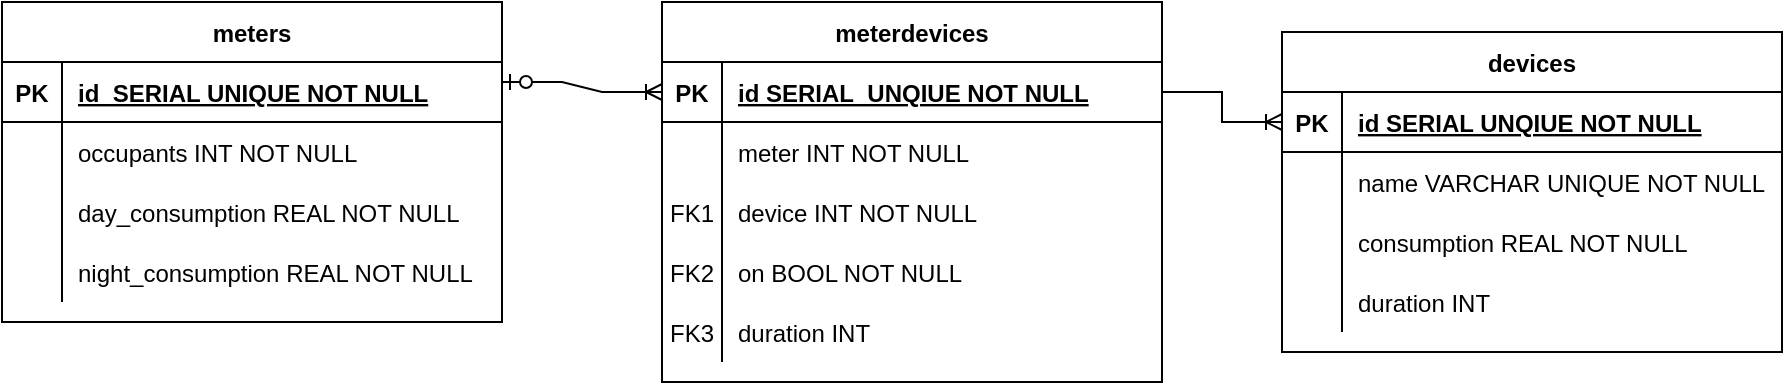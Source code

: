 <mxfile version="16.5.1" type="device"><diagram id="C5RBs43oDa-KdzZeNtuy" name="Page-1"><mxGraphModel dx="1102" dy="687" grid="1" gridSize="10" guides="1" tooltips="1" connect="1" arrows="1" fold="1" page="1" pageScale="1" pageWidth="827" pageHeight="1169" math="0" shadow="0"><root><mxCell id="WIyWlLk6GJQsqaUBKTNV-0"/><mxCell id="WIyWlLk6GJQsqaUBKTNV-1" parent="WIyWlLk6GJQsqaUBKTNV-0"/><mxCell id="Ol0mqQ1fKUnskL541NvD-24" value="meterdevices" style="shape=table;startSize=30;container=1;collapsible=1;childLayout=tableLayout;fixedRows=1;rowLines=0;fontStyle=1;align=center;resizeLast=1;" parent="WIyWlLk6GJQsqaUBKTNV-1" vertex="1"><mxGeometry x="390" y="200" width="250" height="190" as="geometry"/></mxCell><mxCell id="Ol0mqQ1fKUnskL541NvD-25" value="" style="shape=partialRectangle;collapsible=0;dropTarget=0;pointerEvents=0;fillColor=none;points=[[0,0.5],[1,0.5]];portConstraint=eastwest;top=0;left=0;right=0;bottom=1;" parent="Ol0mqQ1fKUnskL541NvD-24" vertex="1"><mxGeometry y="30" width="250" height="30" as="geometry"/></mxCell><mxCell id="Ol0mqQ1fKUnskL541NvD-26" value="PK" style="shape=partialRectangle;overflow=hidden;connectable=0;fillColor=none;top=0;left=0;bottom=0;right=0;fontStyle=1;" parent="Ol0mqQ1fKUnskL541NvD-25" vertex="1"><mxGeometry width="30" height="30" as="geometry"><mxRectangle width="30" height="30" as="alternateBounds"/></mxGeometry></mxCell><mxCell id="Ol0mqQ1fKUnskL541NvD-27" value="id SERIAL  UNQIUE NOT NULL " style="shape=partialRectangle;overflow=hidden;connectable=0;fillColor=none;top=0;left=0;bottom=0;right=0;align=left;spacingLeft=6;fontStyle=5;" parent="Ol0mqQ1fKUnskL541NvD-25" vertex="1"><mxGeometry x="30" width="220" height="30" as="geometry"><mxRectangle width="220" height="30" as="alternateBounds"/></mxGeometry></mxCell><mxCell id="i3hv25-xSeQtUNzR8G8K-0" style="shape=partialRectangle;collapsible=0;dropTarget=0;pointerEvents=0;fillColor=none;points=[[0,0.5],[1,0.5]];portConstraint=eastwest;top=0;left=0;right=0;bottom=0;" parent="Ol0mqQ1fKUnskL541NvD-24" vertex="1"><mxGeometry y="60" width="250" height="30" as="geometry"/></mxCell><mxCell id="i3hv25-xSeQtUNzR8G8K-1" style="shape=partialRectangle;overflow=hidden;connectable=0;fillColor=none;top=0;left=0;bottom=0;right=0;" parent="i3hv25-xSeQtUNzR8G8K-0" vertex="1"><mxGeometry width="30" height="30" as="geometry"><mxRectangle width="30" height="30" as="alternateBounds"/></mxGeometry></mxCell><mxCell id="i3hv25-xSeQtUNzR8G8K-2" value="meter INT NOT NULL" style="shape=partialRectangle;overflow=hidden;connectable=0;fillColor=none;top=0;left=0;bottom=0;right=0;align=left;spacingLeft=6;" parent="i3hv25-xSeQtUNzR8G8K-0" vertex="1"><mxGeometry x="30" width="220" height="30" as="geometry"><mxRectangle width="220" height="30" as="alternateBounds"/></mxGeometry></mxCell><mxCell id="Ol0mqQ1fKUnskL541NvD-88" style="shape=partialRectangle;collapsible=0;dropTarget=0;pointerEvents=0;fillColor=none;points=[[0,0.5],[1,0.5]];portConstraint=eastwest;top=0;left=0;right=0;bottom=0;" parent="Ol0mqQ1fKUnskL541NvD-24" vertex="1"><mxGeometry y="90" width="250" height="30" as="geometry"/></mxCell><mxCell id="Ol0mqQ1fKUnskL541NvD-89" value="FK1" style="shape=partialRectangle;overflow=hidden;connectable=0;fillColor=none;top=0;left=0;bottom=0;right=0;" parent="Ol0mqQ1fKUnskL541NvD-88" vertex="1"><mxGeometry width="30" height="30" as="geometry"><mxRectangle width="30" height="30" as="alternateBounds"/></mxGeometry></mxCell><mxCell id="Ol0mqQ1fKUnskL541NvD-90" value="device INT NOT NULL" style="shape=partialRectangle;overflow=hidden;connectable=0;fillColor=none;top=0;left=0;bottom=0;right=0;align=left;spacingLeft=6;" parent="Ol0mqQ1fKUnskL541NvD-88" vertex="1"><mxGeometry x="30" width="220" height="30" as="geometry"><mxRectangle width="220" height="30" as="alternateBounds"/></mxGeometry></mxCell><mxCell id="Ol0mqQ1fKUnskL541NvD-28" value="" style="shape=partialRectangle;collapsible=0;dropTarget=0;pointerEvents=0;fillColor=none;points=[[0,0.5],[1,0.5]];portConstraint=eastwest;top=0;left=0;right=0;bottom=0;" parent="Ol0mqQ1fKUnskL541NvD-24" vertex="1"><mxGeometry y="120" width="250" height="30" as="geometry"/></mxCell><mxCell id="Ol0mqQ1fKUnskL541NvD-29" value="FK2" style="shape=partialRectangle;overflow=hidden;connectable=0;fillColor=none;top=0;left=0;bottom=0;right=0;" parent="Ol0mqQ1fKUnskL541NvD-28" vertex="1"><mxGeometry width="30" height="30" as="geometry"><mxRectangle width="30" height="30" as="alternateBounds"/></mxGeometry></mxCell><mxCell id="Ol0mqQ1fKUnskL541NvD-30" value="on BOOL NOT NULL" style="shape=partialRectangle;overflow=hidden;connectable=0;fillColor=none;top=0;left=0;bottom=0;right=0;align=left;spacingLeft=6;" parent="Ol0mqQ1fKUnskL541NvD-28" vertex="1"><mxGeometry x="30" width="220" height="30" as="geometry"><mxRectangle width="220" height="30" as="alternateBounds"/></mxGeometry></mxCell><mxCell id="Ol0mqQ1fKUnskL541NvD-31" value="" style="shape=partialRectangle;collapsible=0;dropTarget=0;pointerEvents=0;fillColor=none;points=[[0,0.5],[1,0.5]];portConstraint=eastwest;top=0;left=0;right=0;bottom=0;" parent="Ol0mqQ1fKUnskL541NvD-24" vertex="1"><mxGeometry y="150" width="250" height="30" as="geometry"/></mxCell><mxCell id="Ol0mqQ1fKUnskL541NvD-32" value="FK3" style="shape=partialRectangle;overflow=hidden;connectable=0;fillColor=none;top=0;left=0;bottom=0;right=0;" parent="Ol0mqQ1fKUnskL541NvD-31" vertex="1"><mxGeometry width="30" height="30" as="geometry"><mxRectangle width="30" height="30" as="alternateBounds"/></mxGeometry></mxCell><mxCell id="Ol0mqQ1fKUnskL541NvD-33" value="duration INT" style="shape=partialRectangle;overflow=hidden;connectable=0;fillColor=none;top=0;left=0;bottom=0;right=0;align=left;spacingLeft=6;" parent="Ol0mqQ1fKUnskL541NvD-31" vertex="1"><mxGeometry x="30" width="220" height="30" as="geometry"><mxRectangle width="220" height="30" as="alternateBounds"/></mxGeometry></mxCell><mxCell id="Ol0mqQ1fKUnskL541NvD-34" value="devices" style="shape=table;startSize=30;container=1;collapsible=1;childLayout=tableLayout;fixedRows=1;rowLines=0;fontStyle=1;align=center;resizeLast=1;" parent="WIyWlLk6GJQsqaUBKTNV-1" vertex="1"><mxGeometry x="700" y="215" width="250" height="160" as="geometry"/></mxCell><mxCell id="Ol0mqQ1fKUnskL541NvD-35" value="" style="shape=partialRectangle;collapsible=0;dropTarget=0;pointerEvents=0;fillColor=none;points=[[0,0.5],[1,0.5]];portConstraint=eastwest;top=0;left=0;right=0;bottom=1;" parent="Ol0mqQ1fKUnskL541NvD-34" vertex="1"><mxGeometry y="30" width="250" height="30" as="geometry"/></mxCell><mxCell id="Ol0mqQ1fKUnskL541NvD-36" value="PK" style="shape=partialRectangle;overflow=hidden;connectable=0;fillColor=none;top=0;left=0;bottom=0;right=0;fontStyle=1;" parent="Ol0mqQ1fKUnskL541NvD-35" vertex="1"><mxGeometry width="30" height="30" as="geometry"><mxRectangle width="30" height="30" as="alternateBounds"/></mxGeometry></mxCell><mxCell id="Ol0mqQ1fKUnskL541NvD-37" value="id SERIAL UNQIUE NOT NULL " style="shape=partialRectangle;overflow=hidden;connectable=0;fillColor=none;top=0;left=0;bottom=0;right=0;align=left;spacingLeft=6;fontStyle=5;" parent="Ol0mqQ1fKUnskL541NvD-35" vertex="1"><mxGeometry x="30" width="220" height="30" as="geometry"><mxRectangle width="220" height="30" as="alternateBounds"/></mxGeometry></mxCell><mxCell id="Ol0mqQ1fKUnskL541NvD-38" value="" style="shape=partialRectangle;collapsible=0;dropTarget=0;pointerEvents=0;fillColor=none;points=[[0,0.5],[1,0.5]];portConstraint=eastwest;top=0;left=0;right=0;bottom=0;" parent="Ol0mqQ1fKUnskL541NvD-34" vertex="1"><mxGeometry y="60" width="250" height="30" as="geometry"/></mxCell><mxCell id="Ol0mqQ1fKUnskL541NvD-39" value="" style="shape=partialRectangle;overflow=hidden;connectable=0;fillColor=none;top=0;left=0;bottom=0;right=0;" parent="Ol0mqQ1fKUnskL541NvD-38" vertex="1"><mxGeometry width="30" height="30" as="geometry"><mxRectangle width="30" height="30" as="alternateBounds"/></mxGeometry></mxCell><mxCell id="Ol0mqQ1fKUnskL541NvD-40" value="name VARCHAR UNIQUE NOT NULL" style="shape=partialRectangle;overflow=hidden;connectable=0;fillColor=none;top=0;left=0;bottom=0;right=0;align=left;spacingLeft=6;" parent="Ol0mqQ1fKUnskL541NvD-38" vertex="1"><mxGeometry x="30" width="220" height="30" as="geometry"><mxRectangle width="220" height="30" as="alternateBounds"/></mxGeometry></mxCell><mxCell id="Ol0mqQ1fKUnskL541NvD-41" value="" style="shape=partialRectangle;collapsible=0;dropTarget=0;pointerEvents=0;fillColor=none;points=[[0,0.5],[1,0.5]];portConstraint=eastwest;top=0;left=0;right=0;bottom=0;" parent="Ol0mqQ1fKUnskL541NvD-34" vertex="1"><mxGeometry y="90" width="250" height="30" as="geometry"/></mxCell><mxCell id="Ol0mqQ1fKUnskL541NvD-42" value="" style="shape=partialRectangle;overflow=hidden;connectable=0;fillColor=none;top=0;left=0;bottom=0;right=0;" parent="Ol0mqQ1fKUnskL541NvD-41" vertex="1"><mxGeometry width="30" height="30" as="geometry"><mxRectangle width="30" height="30" as="alternateBounds"/></mxGeometry></mxCell><mxCell id="Ol0mqQ1fKUnskL541NvD-43" value="consumption REAL NOT NULL" style="shape=partialRectangle;overflow=hidden;connectable=0;fillColor=none;top=0;left=0;bottom=0;right=0;align=left;spacingLeft=6;" parent="Ol0mqQ1fKUnskL541NvD-41" vertex="1"><mxGeometry x="30" width="220" height="30" as="geometry"><mxRectangle width="220" height="30" as="alternateBounds"/></mxGeometry></mxCell><mxCell id="Ol0mqQ1fKUnskL541NvD-91" style="shape=partialRectangle;collapsible=0;dropTarget=0;pointerEvents=0;fillColor=none;points=[[0,0.5],[1,0.5]];portConstraint=eastwest;top=0;left=0;right=0;bottom=0;" parent="Ol0mqQ1fKUnskL541NvD-34" vertex="1"><mxGeometry y="120" width="250" height="30" as="geometry"/></mxCell><mxCell id="Ol0mqQ1fKUnskL541NvD-92" style="shape=partialRectangle;overflow=hidden;connectable=0;fillColor=none;top=0;left=0;bottom=0;right=0;" parent="Ol0mqQ1fKUnskL541NvD-91" vertex="1"><mxGeometry width="30" height="30" as="geometry"><mxRectangle width="30" height="30" as="alternateBounds"/></mxGeometry></mxCell><mxCell id="Ol0mqQ1fKUnskL541NvD-93" value="duration INT" style="shape=partialRectangle;overflow=hidden;connectable=0;fillColor=none;top=0;left=0;bottom=0;right=0;align=left;spacingLeft=6;" parent="Ol0mqQ1fKUnskL541NvD-91" vertex="1"><mxGeometry x="30" width="220" height="30" as="geometry"><mxRectangle width="220" height="30" as="alternateBounds"/></mxGeometry></mxCell><mxCell id="Ol0mqQ1fKUnskL541NvD-44" value="meters" style="shape=table;startSize=30;container=1;collapsible=1;childLayout=tableLayout;fixedRows=1;rowLines=0;fontStyle=1;align=center;resizeLast=1;" parent="WIyWlLk6GJQsqaUBKTNV-1" vertex="1"><mxGeometry x="60" y="200" width="250" height="160" as="geometry"/></mxCell><mxCell id="Ol0mqQ1fKUnskL541NvD-45" value="" style="shape=partialRectangle;collapsible=0;dropTarget=0;pointerEvents=0;fillColor=none;points=[[0,0.5],[1,0.5]];portConstraint=eastwest;top=0;left=0;right=0;bottom=1;" parent="Ol0mqQ1fKUnskL541NvD-44" vertex="1"><mxGeometry y="30" width="250" height="30" as="geometry"/></mxCell><mxCell id="Ol0mqQ1fKUnskL541NvD-46" value="PK" style="shape=partialRectangle;overflow=hidden;connectable=0;fillColor=none;top=0;left=0;bottom=0;right=0;fontStyle=1;" parent="Ol0mqQ1fKUnskL541NvD-45" vertex="1"><mxGeometry width="30" height="30" as="geometry"><mxRectangle width="30" height="30" as="alternateBounds"/></mxGeometry></mxCell><mxCell id="Ol0mqQ1fKUnskL541NvD-47" value="id  SERIAL UNIQUE NOT NULL " style="shape=partialRectangle;overflow=hidden;connectable=0;fillColor=none;top=0;left=0;bottom=0;right=0;align=left;spacingLeft=6;fontStyle=5;" parent="Ol0mqQ1fKUnskL541NvD-45" vertex="1"><mxGeometry x="30" width="220" height="30" as="geometry"><mxRectangle width="220" height="30" as="alternateBounds"/></mxGeometry></mxCell><mxCell id="Ol0mqQ1fKUnskL541NvD-48" value="" style="shape=partialRectangle;collapsible=0;dropTarget=0;pointerEvents=0;fillColor=none;points=[[0,0.5],[1,0.5]];portConstraint=eastwest;top=0;left=0;right=0;bottom=0;" parent="Ol0mqQ1fKUnskL541NvD-44" vertex="1"><mxGeometry y="60" width="250" height="30" as="geometry"/></mxCell><mxCell id="Ol0mqQ1fKUnskL541NvD-49" value="" style="shape=partialRectangle;overflow=hidden;connectable=0;fillColor=none;top=0;left=0;bottom=0;right=0;" parent="Ol0mqQ1fKUnskL541NvD-48" vertex="1"><mxGeometry width="30" height="30" as="geometry"><mxRectangle width="30" height="30" as="alternateBounds"/></mxGeometry></mxCell><mxCell id="Ol0mqQ1fKUnskL541NvD-50" value="occupants INT NOT NULL" style="shape=partialRectangle;overflow=hidden;connectable=0;fillColor=none;top=0;left=0;bottom=0;right=0;align=left;spacingLeft=6;" parent="Ol0mqQ1fKUnskL541NvD-48" vertex="1"><mxGeometry x="30" width="220" height="30" as="geometry"><mxRectangle width="220" height="30" as="alternateBounds"/></mxGeometry></mxCell><mxCell id="Ol0mqQ1fKUnskL541NvD-51" style="shape=partialRectangle;collapsible=0;dropTarget=0;pointerEvents=0;fillColor=none;points=[[0,0.5],[1,0.5]];portConstraint=eastwest;top=0;left=0;right=0;bottom=0;" parent="Ol0mqQ1fKUnskL541NvD-44" vertex="1"><mxGeometry y="90" width="250" height="30" as="geometry"/></mxCell><mxCell id="Ol0mqQ1fKUnskL541NvD-52" style="shape=partialRectangle;overflow=hidden;connectable=0;fillColor=none;top=0;left=0;bottom=0;right=0;" parent="Ol0mqQ1fKUnskL541NvD-51" vertex="1"><mxGeometry width="30" height="30" as="geometry"><mxRectangle width="30" height="30" as="alternateBounds"/></mxGeometry></mxCell><mxCell id="Ol0mqQ1fKUnskL541NvD-53" value="day_consumption REAL NOT NULL" style="shape=partialRectangle;overflow=hidden;connectable=0;fillColor=none;top=0;left=0;bottom=0;right=0;align=left;spacingLeft=6;" parent="Ol0mqQ1fKUnskL541NvD-51" vertex="1"><mxGeometry x="30" width="220" height="30" as="geometry"><mxRectangle width="220" height="30" as="alternateBounds"/></mxGeometry></mxCell><mxCell id="GrcMdOoX_8ilmVdOpgiO-0" style="shape=partialRectangle;collapsible=0;dropTarget=0;pointerEvents=0;fillColor=none;points=[[0,0.5],[1,0.5]];portConstraint=eastwest;top=0;left=0;right=0;bottom=0;" parent="Ol0mqQ1fKUnskL541NvD-44" vertex="1"><mxGeometry y="120" width="250" height="30" as="geometry"/></mxCell><mxCell id="GrcMdOoX_8ilmVdOpgiO-1" style="shape=partialRectangle;overflow=hidden;connectable=0;fillColor=none;top=0;left=0;bottom=0;right=0;" parent="GrcMdOoX_8ilmVdOpgiO-0" vertex="1"><mxGeometry width="30" height="30" as="geometry"><mxRectangle width="30" height="30" as="alternateBounds"/></mxGeometry></mxCell><mxCell id="GrcMdOoX_8ilmVdOpgiO-2" value="night_consumption REAL NOT NULL" style="shape=partialRectangle;overflow=hidden;connectable=0;fillColor=none;top=0;left=0;bottom=0;right=0;align=left;spacingLeft=6;" parent="GrcMdOoX_8ilmVdOpgiO-0" vertex="1"><mxGeometry x="30" width="220" height="30" as="geometry"><mxRectangle width="220" height="30" as="alternateBounds"/></mxGeometry></mxCell><mxCell id="GrcMdOoX_8ilmVdOpgiO-5" value="" style="edgeStyle=entityRelationEdgeStyle;fontSize=12;html=1;endArrow=ERoneToMany;startArrow=ERzeroToOne;rounded=0;entryX=0;entryY=0.5;entryDx=0;entryDy=0;" parent="WIyWlLk6GJQsqaUBKTNV-1" target="Ol0mqQ1fKUnskL541NvD-25" edge="1"><mxGeometry width="100" height="100" relative="1" as="geometry"><mxPoint x="310" y="240" as="sourcePoint"/><mxPoint x="380" y="140" as="targetPoint"/></mxGeometry></mxCell><mxCell id="GrcMdOoX_8ilmVdOpgiO-6" value="" style="edgeStyle=entityRelationEdgeStyle;fontSize=12;html=1;endArrow=ERoneToMany;rounded=0;entryX=0;entryY=0.5;entryDx=0;entryDy=0;exitX=1;exitY=0.5;exitDx=0;exitDy=0;" parent="WIyWlLk6GJQsqaUBKTNV-1" source="Ol0mqQ1fKUnskL541NvD-25" target="Ol0mqQ1fKUnskL541NvD-35" edge="1"><mxGeometry width="100" height="100" relative="1" as="geometry"><mxPoint x="290" y="580" as="sourcePoint"/><mxPoint x="390" y="480" as="targetPoint"/></mxGeometry></mxCell></root></mxGraphModel></diagram></mxfile>